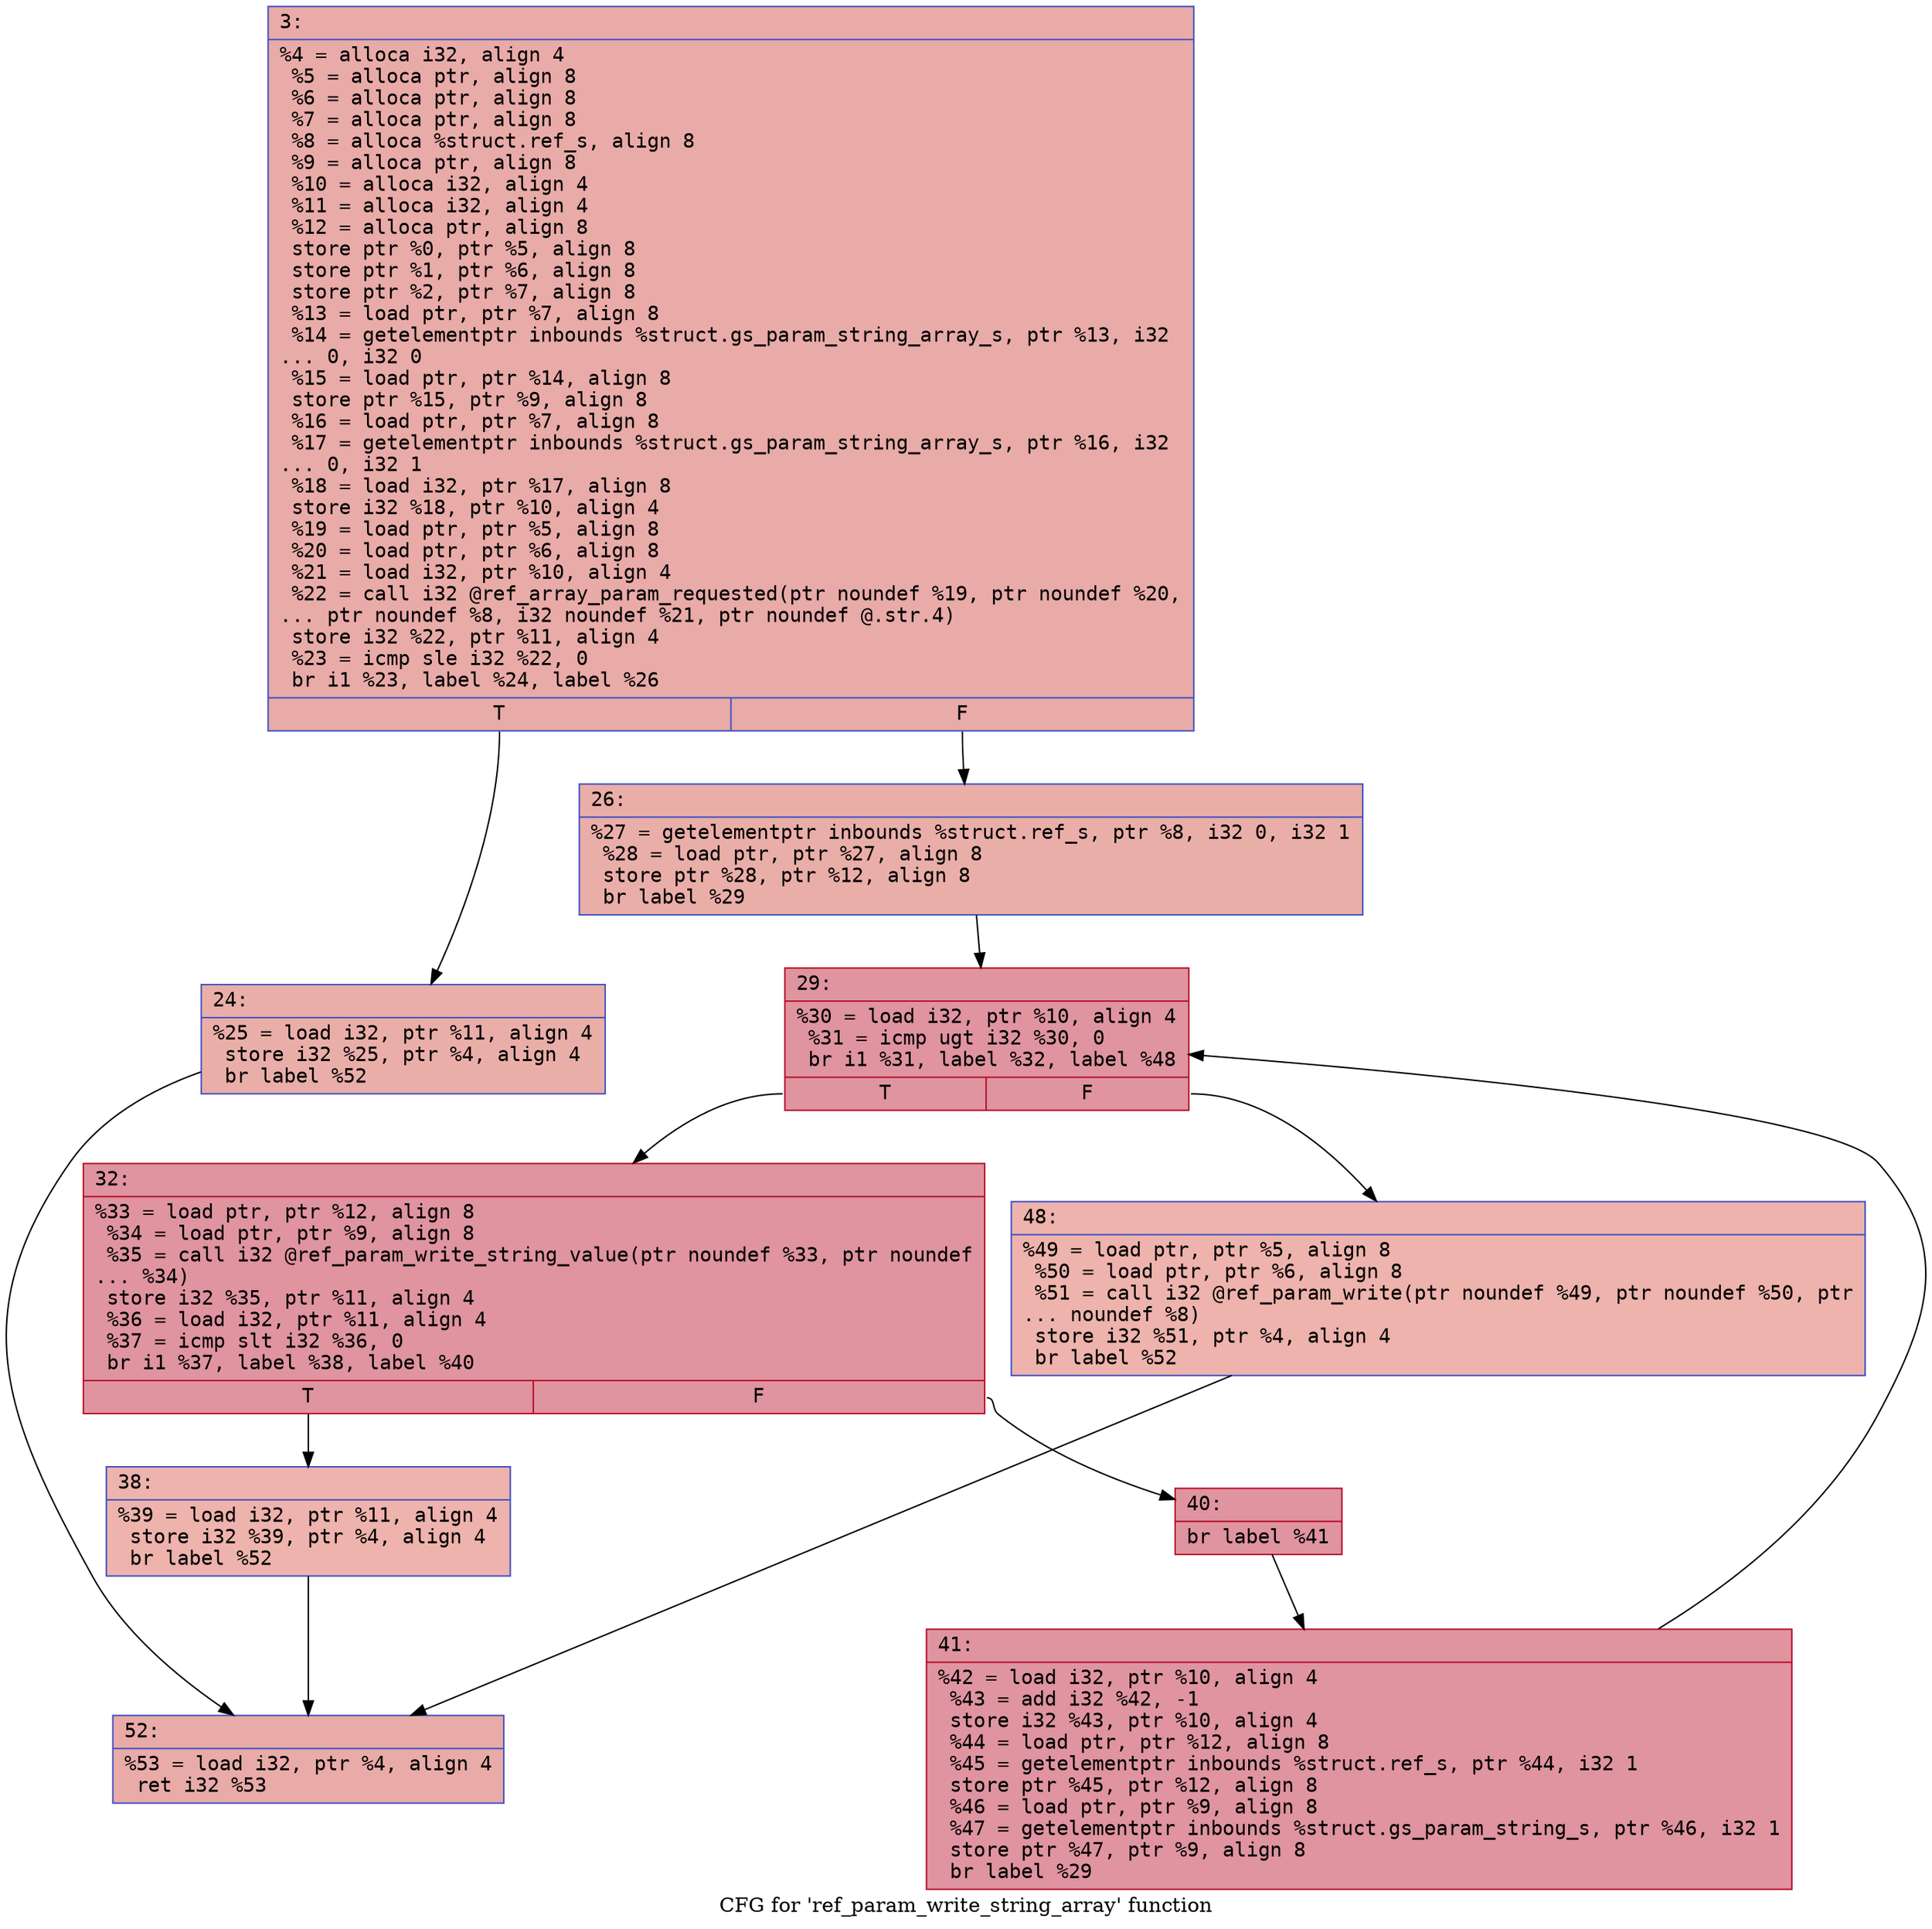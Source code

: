 digraph "CFG for 'ref_param_write_string_array' function" {
	label="CFG for 'ref_param_write_string_array' function";

	Node0x6000017a8280 [shape=record,color="#3d50c3ff", style=filled, fillcolor="#cc403a70" fontname="Courier",label="{3:\l|  %4 = alloca i32, align 4\l  %5 = alloca ptr, align 8\l  %6 = alloca ptr, align 8\l  %7 = alloca ptr, align 8\l  %8 = alloca %struct.ref_s, align 8\l  %9 = alloca ptr, align 8\l  %10 = alloca i32, align 4\l  %11 = alloca i32, align 4\l  %12 = alloca ptr, align 8\l  store ptr %0, ptr %5, align 8\l  store ptr %1, ptr %6, align 8\l  store ptr %2, ptr %7, align 8\l  %13 = load ptr, ptr %7, align 8\l  %14 = getelementptr inbounds %struct.gs_param_string_array_s, ptr %13, i32\l... 0, i32 0\l  %15 = load ptr, ptr %14, align 8\l  store ptr %15, ptr %9, align 8\l  %16 = load ptr, ptr %7, align 8\l  %17 = getelementptr inbounds %struct.gs_param_string_array_s, ptr %16, i32\l... 0, i32 1\l  %18 = load i32, ptr %17, align 8\l  store i32 %18, ptr %10, align 4\l  %19 = load ptr, ptr %5, align 8\l  %20 = load ptr, ptr %6, align 8\l  %21 = load i32, ptr %10, align 4\l  %22 = call i32 @ref_array_param_requested(ptr noundef %19, ptr noundef %20,\l... ptr noundef %8, i32 noundef %21, ptr noundef @.str.4)\l  store i32 %22, ptr %11, align 4\l  %23 = icmp sle i32 %22, 0\l  br i1 %23, label %24, label %26\l|{<s0>T|<s1>F}}"];
	Node0x6000017a8280:s0 -> Node0x6000017a82d0[tooltip="3 -> 24\nProbability 50.00%" ];
	Node0x6000017a8280:s1 -> Node0x6000017a8320[tooltip="3 -> 26\nProbability 50.00%" ];
	Node0x6000017a82d0 [shape=record,color="#3d50c3ff", style=filled, fillcolor="#d0473d70" fontname="Courier",label="{24:\l|  %25 = load i32, ptr %11, align 4\l  store i32 %25, ptr %4, align 4\l  br label %52\l}"];
	Node0x6000017a82d0 -> Node0x6000017a8550[tooltip="24 -> 52\nProbability 100.00%" ];
	Node0x6000017a8320 [shape=record,color="#3d50c3ff", style=filled, fillcolor="#d0473d70" fontname="Courier",label="{26:\l|  %27 = getelementptr inbounds %struct.ref_s, ptr %8, i32 0, i32 1\l  %28 = load ptr, ptr %27, align 8\l  store ptr %28, ptr %12, align 8\l  br label %29\l}"];
	Node0x6000017a8320 -> Node0x6000017a8370[tooltip="26 -> 29\nProbability 100.00%" ];
	Node0x6000017a8370 [shape=record,color="#b70d28ff", style=filled, fillcolor="#b70d2870" fontname="Courier",label="{29:\l|  %30 = load i32, ptr %10, align 4\l  %31 = icmp ugt i32 %30, 0\l  br i1 %31, label %32, label %48\l|{<s0>T|<s1>F}}"];
	Node0x6000017a8370:s0 -> Node0x6000017a83c0[tooltip="29 -> 32\nProbability 96.88%" ];
	Node0x6000017a8370:s1 -> Node0x6000017a8500[tooltip="29 -> 48\nProbability 3.12%" ];
	Node0x6000017a83c0 [shape=record,color="#b70d28ff", style=filled, fillcolor="#b70d2870" fontname="Courier",label="{32:\l|  %33 = load ptr, ptr %12, align 8\l  %34 = load ptr, ptr %9, align 8\l  %35 = call i32 @ref_param_write_string_value(ptr noundef %33, ptr noundef\l... %34)\l  store i32 %35, ptr %11, align 4\l  %36 = load i32, ptr %11, align 4\l  %37 = icmp slt i32 %36, 0\l  br i1 %37, label %38, label %40\l|{<s0>T|<s1>F}}"];
	Node0x6000017a83c0:s0 -> Node0x6000017a8410[tooltip="32 -> 38\nProbability 3.12%" ];
	Node0x6000017a83c0:s1 -> Node0x6000017a8460[tooltip="32 -> 40\nProbability 96.88%" ];
	Node0x6000017a8410 [shape=record,color="#3d50c3ff", style=filled, fillcolor="#d6524470" fontname="Courier",label="{38:\l|  %39 = load i32, ptr %11, align 4\l  store i32 %39, ptr %4, align 4\l  br label %52\l}"];
	Node0x6000017a8410 -> Node0x6000017a8550[tooltip="38 -> 52\nProbability 100.00%" ];
	Node0x6000017a8460 [shape=record,color="#b70d28ff", style=filled, fillcolor="#b70d2870" fontname="Courier",label="{40:\l|  br label %41\l}"];
	Node0x6000017a8460 -> Node0x6000017a84b0[tooltip="40 -> 41\nProbability 100.00%" ];
	Node0x6000017a84b0 [shape=record,color="#b70d28ff", style=filled, fillcolor="#b70d2870" fontname="Courier",label="{41:\l|  %42 = load i32, ptr %10, align 4\l  %43 = add i32 %42, -1\l  store i32 %43, ptr %10, align 4\l  %44 = load ptr, ptr %12, align 8\l  %45 = getelementptr inbounds %struct.ref_s, ptr %44, i32 1\l  store ptr %45, ptr %12, align 8\l  %46 = load ptr, ptr %9, align 8\l  %47 = getelementptr inbounds %struct.gs_param_string_s, ptr %46, i32 1\l  store ptr %47, ptr %9, align 8\l  br label %29\l}"];
	Node0x6000017a84b0 -> Node0x6000017a8370[tooltip="41 -> 29\nProbability 100.00%" ];
	Node0x6000017a8500 [shape=record,color="#3d50c3ff", style=filled, fillcolor="#d6524470" fontname="Courier",label="{48:\l|  %49 = load ptr, ptr %5, align 8\l  %50 = load ptr, ptr %6, align 8\l  %51 = call i32 @ref_param_write(ptr noundef %49, ptr noundef %50, ptr\l... noundef %8)\l  store i32 %51, ptr %4, align 4\l  br label %52\l}"];
	Node0x6000017a8500 -> Node0x6000017a8550[tooltip="48 -> 52\nProbability 100.00%" ];
	Node0x6000017a8550 [shape=record,color="#3d50c3ff", style=filled, fillcolor="#cc403a70" fontname="Courier",label="{52:\l|  %53 = load i32, ptr %4, align 4\l  ret i32 %53\l}"];
}

